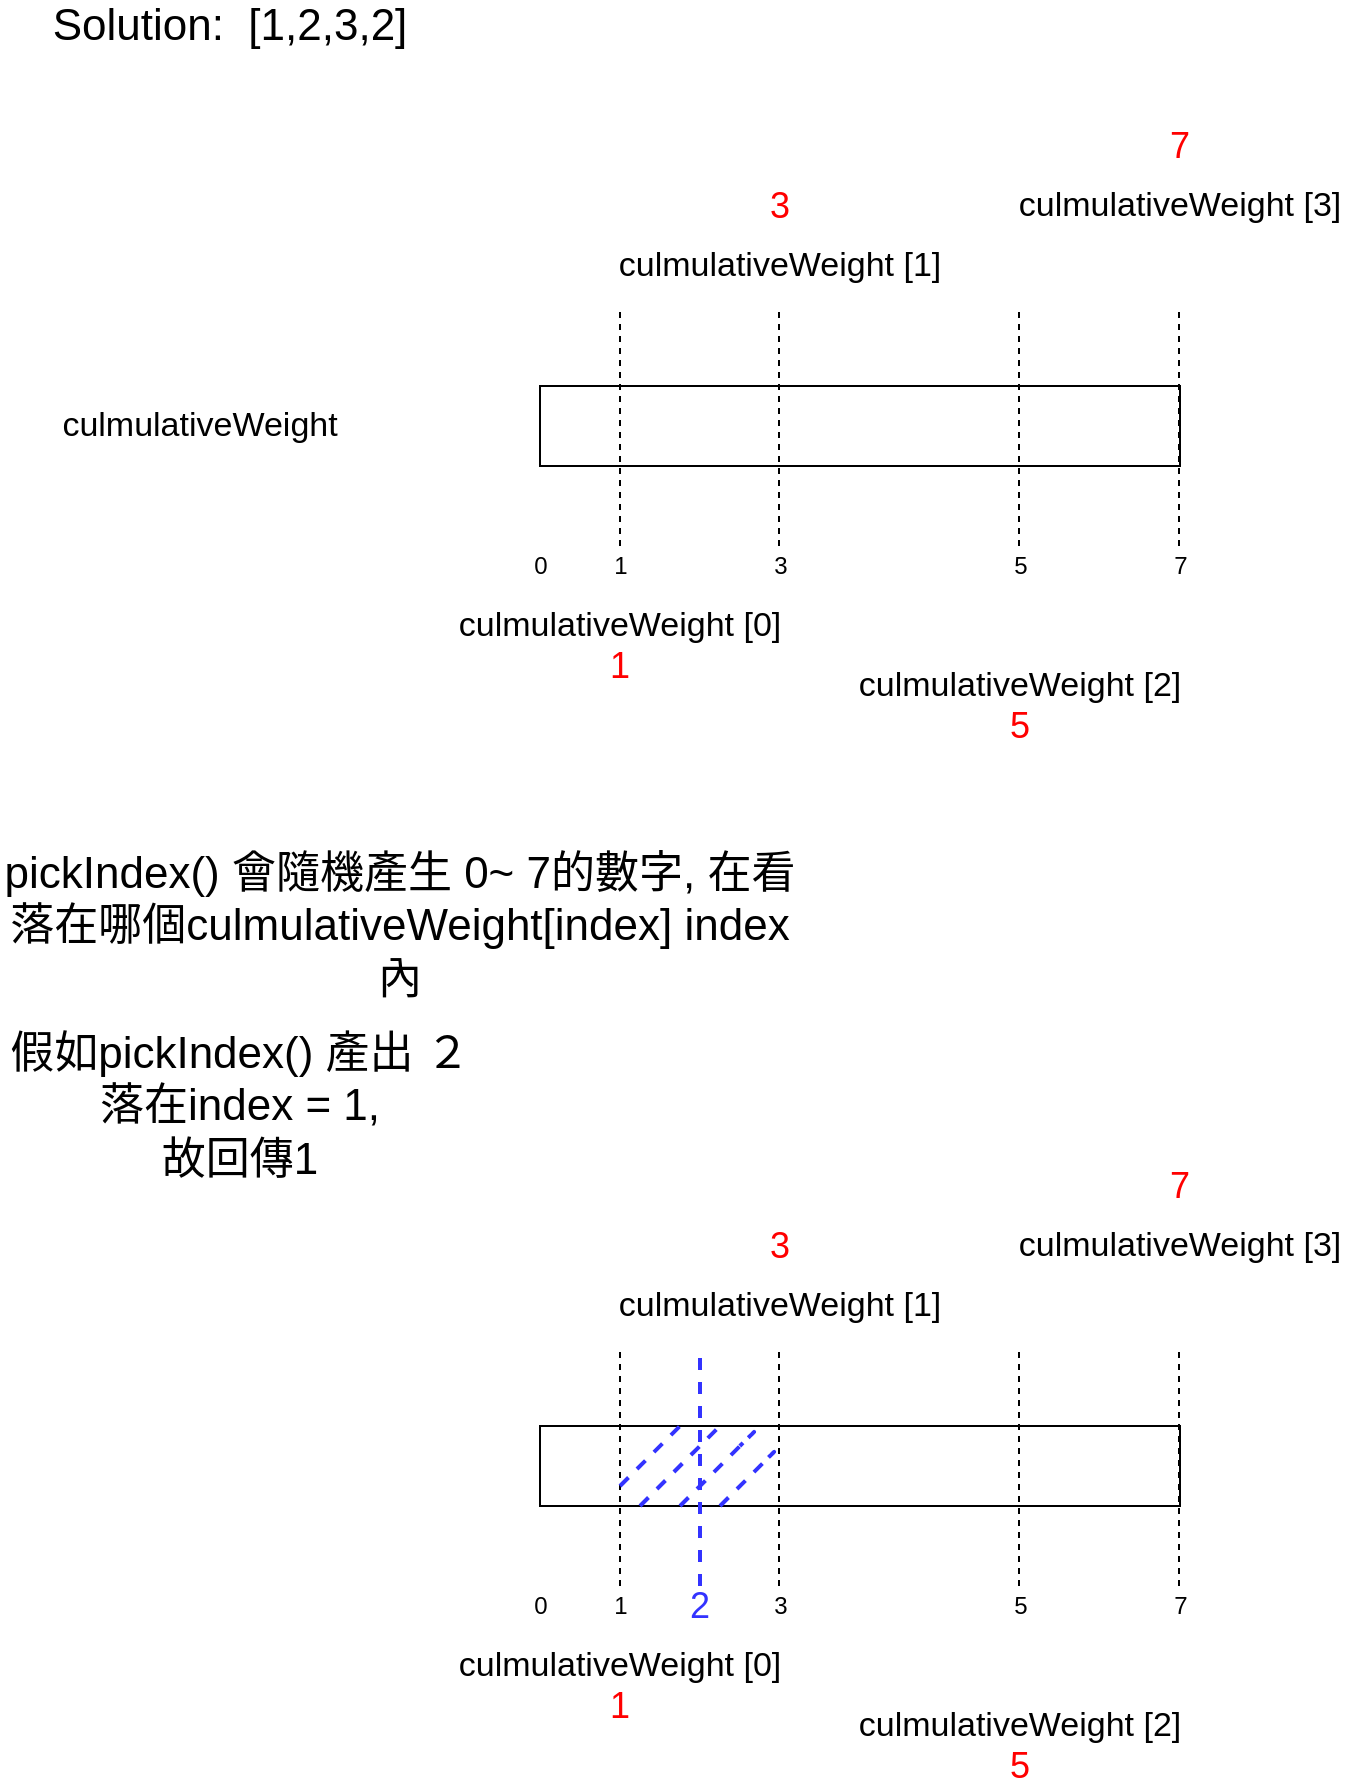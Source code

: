 <mxfile version="13.1.12" type="device"><diagram id="4O5-xMpOsuUJQMmDd1Eh" name="Page-1"><mxGraphModel dx="946" dy="565" grid="1" gridSize="10" guides="1" tooltips="1" connect="1" arrows="1" fold="1" page="1" pageScale="1" pageWidth="2339" pageHeight="3300" math="0" shadow="0"><root><mxCell id="0"/><mxCell id="1" parent="0"/><mxCell id="xN66eMWZt02ojWUu48ta-1" value="" style="rounded=0;whiteSpace=wrap;html=1;" vertex="1" parent="1"><mxGeometry x="360" y="290" width="320" height="40" as="geometry"/></mxCell><mxCell id="xN66eMWZt02ojWUu48ta-3" value="&lt;font style=&quot;font-size: 17px&quot;&gt;culmulativeWeight&lt;/font&gt;" style="text;html=1;strokeColor=none;fillColor=none;align=center;verticalAlign=middle;whiteSpace=wrap;rounded=0;" vertex="1" parent="1"><mxGeometry x="170" y="300" width="40" height="20" as="geometry"/></mxCell><mxCell id="xN66eMWZt02ojWUu48ta-4" value="&lt;font style=&quot;font-size: 22px&quot;&gt;Solution:&amp;nbsp;&amp;nbsp;[1,2,3,2]&lt;/font&gt;" style="text;html=1;strokeColor=none;fillColor=none;align=center;verticalAlign=middle;whiteSpace=wrap;rounded=0;" vertex="1" parent="1"><mxGeometry x="180" y="100" width="50" height="20" as="geometry"/></mxCell><mxCell id="xN66eMWZt02ojWUu48ta-7" value="" style="endArrow=none;dashed=1;html=1;" edge="1" parent="1"><mxGeometry width="50" height="50" relative="1" as="geometry"><mxPoint x="400" y="370" as="sourcePoint"/><mxPoint x="400" y="250" as="targetPoint"/></mxGeometry></mxCell><mxCell id="xN66eMWZt02ojWUu48ta-8" value="0" style="text;html=1;align=center;verticalAlign=middle;resizable=0;points=[];autosize=1;" vertex="1" parent="1"><mxGeometry x="350" y="370" width="20" height="20" as="geometry"/></mxCell><mxCell id="xN66eMWZt02ojWUu48ta-9" value="1" style="text;html=1;align=center;verticalAlign=middle;resizable=0;points=[];autosize=1;" vertex="1" parent="1"><mxGeometry x="390" y="370" width="20" height="20" as="geometry"/></mxCell><mxCell id="xN66eMWZt02ojWUu48ta-11" value="3" style="text;html=1;align=center;verticalAlign=middle;resizable=0;points=[];autosize=1;" vertex="1" parent="1"><mxGeometry x="470" y="370" width="20" height="20" as="geometry"/></mxCell><mxCell id="xN66eMWZt02ojWUu48ta-12" value="" style="endArrow=none;dashed=1;html=1;" edge="1" parent="1"><mxGeometry width="50" height="50" relative="1" as="geometry"><mxPoint x="479.5" y="370" as="sourcePoint"/><mxPoint x="479.5" y="250" as="targetPoint"/></mxGeometry></mxCell><mxCell id="xN66eMWZt02ojWUu48ta-13" value="5" style="text;html=1;align=center;verticalAlign=middle;resizable=0;points=[];autosize=1;" vertex="1" parent="1"><mxGeometry x="590" y="370" width="20" height="20" as="geometry"/></mxCell><mxCell id="xN66eMWZt02ojWUu48ta-14" value="" style="endArrow=none;dashed=1;html=1;" edge="1" parent="1"><mxGeometry width="50" height="50" relative="1" as="geometry"><mxPoint x="599.5" y="370" as="sourcePoint"/><mxPoint x="599.5" y="250" as="targetPoint"/></mxGeometry></mxCell><mxCell id="xN66eMWZt02ojWUu48ta-15" value="7" style="text;html=1;align=center;verticalAlign=middle;resizable=0;points=[];autosize=1;" vertex="1" parent="1"><mxGeometry x="670" y="370" width="20" height="20" as="geometry"/></mxCell><mxCell id="xN66eMWZt02ojWUu48ta-16" value="" style="endArrow=none;dashed=1;html=1;" edge="1" parent="1"><mxGeometry width="50" height="50" relative="1" as="geometry"><mxPoint x="679.5" y="370" as="sourcePoint"/><mxPoint x="679.5" y="250" as="targetPoint"/></mxGeometry></mxCell><mxCell id="xN66eMWZt02ojWUu48ta-18" value="&lt;font style=&quot;font-size: 17px&quot;&gt;culmulativeWeight [0]&lt;/font&gt;" style="text;html=1;strokeColor=none;fillColor=none;align=center;verticalAlign=middle;whiteSpace=wrap;rounded=0;" vertex="1" parent="1"><mxGeometry x="310" y="400" width="180" height="20" as="geometry"/></mxCell><mxCell id="xN66eMWZt02ojWUu48ta-19" value="&lt;font style=&quot;font-size: 17px&quot;&gt;culmulativeWeight [1]&lt;/font&gt;" style="text;html=1;strokeColor=none;fillColor=none;align=center;verticalAlign=middle;whiteSpace=wrap;rounded=0;" vertex="1" parent="1"><mxGeometry x="390" y="220" width="180" height="20" as="geometry"/></mxCell><mxCell id="xN66eMWZt02ojWUu48ta-20" value="&lt;font style=&quot;font-size: 17px&quot;&gt;culmulativeWeight [2]&lt;/font&gt;" style="text;html=1;strokeColor=none;fillColor=none;align=center;verticalAlign=middle;whiteSpace=wrap;rounded=0;" vertex="1" parent="1"><mxGeometry x="510" y="430" width="180" height="20" as="geometry"/></mxCell><mxCell id="xN66eMWZt02ojWUu48ta-21" value="&lt;font style=&quot;font-size: 17px&quot;&gt;culmulativeWeight [3]&lt;/font&gt;" style="text;html=1;strokeColor=none;fillColor=none;align=center;verticalAlign=middle;whiteSpace=wrap;rounded=0;" vertex="1" parent="1"><mxGeometry x="590" y="190" width="180" height="20" as="geometry"/></mxCell><mxCell id="xN66eMWZt02ojWUu48ta-23" value="&lt;span style=&quot;font-size: 22px&quot;&gt;假如pickIndex() 產出 ２&lt;br&gt;落在index = 1,&lt;br&gt;故回傳1&lt;br&gt;&lt;/span&gt;" style="text;html=1;strokeColor=none;fillColor=none;align=center;verticalAlign=middle;whiteSpace=wrap;rounded=0;" vertex="1" parent="1"><mxGeometry x="90" y="640" width="240" height="20" as="geometry"/></mxCell><mxCell id="xN66eMWZt02ojWUu48ta-24" value="&lt;font style=&quot;font-size: 18px&quot; color=&quot;#ff0000&quot;&gt;1&lt;/font&gt;" style="text;html=1;strokeColor=none;fillColor=none;align=center;verticalAlign=middle;whiteSpace=wrap;rounded=0;" vertex="1" parent="1"><mxGeometry x="380" y="420" width="40" height="20" as="geometry"/></mxCell><mxCell id="xN66eMWZt02ojWUu48ta-25" value="&lt;font style=&quot;font-size: 18px&quot; color=&quot;#ff0000&quot;&gt;3&lt;/font&gt;" style="text;html=1;strokeColor=none;fillColor=none;align=center;verticalAlign=middle;whiteSpace=wrap;rounded=0;" vertex="1" parent="1"><mxGeometry x="460" y="190" width="40" height="20" as="geometry"/></mxCell><mxCell id="xN66eMWZt02ojWUu48ta-26" value="&lt;font style=&quot;font-size: 18px&quot; color=&quot;#ff0000&quot;&gt;5&lt;/font&gt;" style="text;html=1;strokeColor=none;fillColor=none;align=center;verticalAlign=middle;whiteSpace=wrap;rounded=0;" vertex="1" parent="1"><mxGeometry x="580" y="450" width="40" height="20" as="geometry"/></mxCell><mxCell id="xN66eMWZt02ojWUu48ta-27" value="&lt;font style=&quot;font-size: 18px&quot; color=&quot;#ff0000&quot;&gt;7&lt;/font&gt;" style="text;html=1;strokeColor=none;fillColor=none;align=center;verticalAlign=middle;whiteSpace=wrap;rounded=0;" vertex="1" parent="1"><mxGeometry x="660" y="160" width="40" height="20" as="geometry"/></mxCell><mxCell id="xN66eMWZt02ojWUu48ta-28" value="" style="rounded=0;whiteSpace=wrap;html=1;" vertex="1" parent="1"><mxGeometry x="360" y="810" width="320" height="40" as="geometry"/></mxCell><mxCell id="xN66eMWZt02ojWUu48ta-29" value="" style="endArrow=none;dashed=1;html=1;" edge="1" parent="1"><mxGeometry width="50" height="50" relative="1" as="geometry"><mxPoint x="400" y="890" as="sourcePoint"/><mxPoint x="400" y="770" as="targetPoint"/></mxGeometry></mxCell><mxCell id="xN66eMWZt02ojWUu48ta-30" value="0" style="text;html=1;align=center;verticalAlign=middle;resizable=0;points=[];autosize=1;" vertex="1" parent="1"><mxGeometry x="350" y="890" width="20" height="20" as="geometry"/></mxCell><mxCell id="xN66eMWZt02ojWUu48ta-31" value="1" style="text;html=1;align=center;verticalAlign=middle;resizable=0;points=[];autosize=1;" vertex="1" parent="1"><mxGeometry x="390" y="890" width="20" height="20" as="geometry"/></mxCell><mxCell id="xN66eMWZt02ojWUu48ta-32" value="3" style="text;html=1;align=center;verticalAlign=middle;resizable=0;points=[];autosize=1;" vertex="1" parent="1"><mxGeometry x="470" y="890" width="20" height="20" as="geometry"/></mxCell><mxCell id="xN66eMWZt02ojWUu48ta-33" value="" style="endArrow=none;dashed=1;html=1;" edge="1" parent="1"><mxGeometry width="50" height="50" relative="1" as="geometry"><mxPoint x="479.5" y="890" as="sourcePoint"/><mxPoint x="479.5" y="770" as="targetPoint"/></mxGeometry></mxCell><mxCell id="xN66eMWZt02ojWUu48ta-34" value="5" style="text;html=1;align=center;verticalAlign=middle;resizable=0;points=[];autosize=1;" vertex="1" parent="1"><mxGeometry x="590" y="890" width="20" height="20" as="geometry"/></mxCell><mxCell id="xN66eMWZt02ojWUu48ta-35" value="" style="endArrow=none;dashed=1;html=1;" edge="1" parent="1"><mxGeometry width="50" height="50" relative="1" as="geometry"><mxPoint x="599.5" y="890" as="sourcePoint"/><mxPoint x="599.5" y="770" as="targetPoint"/></mxGeometry></mxCell><mxCell id="xN66eMWZt02ojWUu48ta-36" value="7" style="text;html=1;align=center;verticalAlign=middle;resizable=0;points=[];autosize=1;" vertex="1" parent="1"><mxGeometry x="670" y="890" width="20" height="20" as="geometry"/></mxCell><mxCell id="xN66eMWZt02ojWUu48ta-37" value="" style="endArrow=none;dashed=1;html=1;" edge="1" parent="1"><mxGeometry width="50" height="50" relative="1" as="geometry"><mxPoint x="679.5" y="890" as="sourcePoint"/><mxPoint x="679.5" y="770" as="targetPoint"/></mxGeometry></mxCell><mxCell id="xN66eMWZt02ojWUu48ta-38" value="&lt;font style=&quot;font-size: 17px&quot;&gt;culmulativeWeight [0]&lt;/font&gt;" style="text;html=1;strokeColor=none;fillColor=none;align=center;verticalAlign=middle;whiteSpace=wrap;rounded=0;" vertex="1" parent="1"><mxGeometry x="310" y="920" width="180" height="20" as="geometry"/></mxCell><mxCell id="xN66eMWZt02ojWUu48ta-39" value="&lt;font style=&quot;font-size: 17px&quot;&gt;culmulativeWeight [1]&lt;/font&gt;" style="text;html=1;strokeColor=none;fillColor=none;align=center;verticalAlign=middle;whiteSpace=wrap;rounded=0;" vertex="1" parent="1"><mxGeometry x="390" y="740" width="180" height="20" as="geometry"/></mxCell><mxCell id="xN66eMWZt02ojWUu48ta-40" value="&lt;font style=&quot;font-size: 17px&quot;&gt;culmulativeWeight [2]&lt;/font&gt;" style="text;html=1;strokeColor=none;fillColor=none;align=center;verticalAlign=middle;whiteSpace=wrap;rounded=0;" vertex="1" parent="1"><mxGeometry x="510" y="950" width="180" height="20" as="geometry"/></mxCell><mxCell id="xN66eMWZt02ojWUu48ta-41" value="&lt;font style=&quot;font-size: 17px&quot;&gt;culmulativeWeight [3]&lt;/font&gt;" style="text;html=1;strokeColor=none;fillColor=none;align=center;verticalAlign=middle;whiteSpace=wrap;rounded=0;" vertex="1" parent="1"><mxGeometry x="590" y="710" width="180" height="20" as="geometry"/></mxCell><mxCell id="xN66eMWZt02ojWUu48ta-42" value="&lt;font style=&quot;font-size: 18px&quot; color=&quot;#ff0000&quot;&gt;1&lt;/font&gt;" style="text;html=1;strokeColor=none;fillColor=none;align=center;verticalAlign=middle;whiteSpace=wrap;rounded=0;" vertex="1" parent="1"><mxGeometry x="380" y="940" width="40" height="20" as="geometry"/></mxCell><mxCell id="xN66eMWZt02ojWUu48ta-43" value="&lt;font style=&quot;font-size: 18px&quot; color=&quot;#ff0000&quot;&gt;3&lt;/font&gt;" style="text;html=1;strokeColor=none;fillColor=none;align=center;verticalAlign=middle;whiteSpace=wrap;rounded=0;" vertex="1" parent="1"><mxGeometry x="460" y="710" width="40" height="20" as="geometry"/></mxCell><mxCell id="xN66eMWZt02ojWUu48ta-44" value="&lt;font style=&quot;font-size: 18px&quot; color=&quot;#ff0000&quot;&gt;5&lt;/font&gt;" style="text;html=1;strokeColor=none;fillColor=none;align=center;verticalAlign=middle;whiteSpace=wrap;rounded=0;" vertex="1" parent="1"><mxGeometry x="580" y="970" width="40" height="20" as="geometry"/></mxCell><mxCell id="xN66eMWZt02ojWUu48ta-45" value="&lt;font style=&quot;font-size: 18px&quot; color=&quot;#ff0000&quot;&gt;7&lt;/font&gt;" style="text;html=1;strokeColor=none;fillColor=none;align=center;verticalAlign=middle;whiteSpace=wrap;rounded=0;" vertex="1" parent="1"><mxGeometry x="660" y="680" width="40" height="20" as="geometry"/></mxCell><mxCell id="xN66eMWZt02ojWUu48ta-46" value="&lt;span style=&quot;font-size: 22px&quot;&gt;pickIndex() 會隨機產生 0~ 7的數字, 在看落在哪個culmulativeWeight[index] index內&lt;/span&gt;" style="text;html=1;strokeColor=none;fillColor=none;align=center;verticalAlign=middle;whiteSpace=wrap;rounded=0;" vertex="1" parent="1"><mxGeometry x="90" y="550" width="400" height="20" as="geometry"/></mxCell><mxCell id="xN66eMWZt02ojWUu48ta-47" value="" style="endArrow=none;dashed=1;html=1;strokeWidth=2;strokeColor=#3333FF;" edge="1" parent="1"><mxGeometry width="50" height="50" relative="1" as="geometry"><mxPoint x="440" y="890" as="sourcePoint"/><mxPoint x="440" y="770" as="targetPoint"/></mxGeometry></mxCell><mxCell id="xN66eMWZt02ojWUu48ta-48" value="&lt;font style=&quot;font-size: 18px&quot; color=&quot;#3333ff&quot;&gt;2&lt;/font&gt;" style="text;html=1;strokeColor=none;fillColor=none;align=center;verticalAlign=middle;whiteSpace=wrap;rounded=0;" vertex="1" parent="1"><mxGeometry x="420" y="890" width="40" height="20" as="geometry"/></mxCell><mxCell id="xN66eMWZt02ojWUu48ta-50" value="" style="endArrow=none;dashed=1;html=1;strokeColor=#3333FF;strokeWidth=2;" edge="1" parent="1"><mxGeometry width="50" height="50" relative="1" as="geometry"><mxPoint x="400" y="840" as="sourcePoint"/><mxPoint x="430" y="810" as="targetPoint"/></mxGeometry></mxCell><mxCell id="xN66eMWZt02ojWUu48ta-51" value="" style="endArrow=none;dashed=1;html=1;strokeColor=#3333FF;strokeWidth=2;entryX=0.281;entryY=0;entryDx=0;entryDy=0;entryPerimeter=0;" edge="1" parent="1" target="xN66eMWZt02ojWUu48ta-28"><mxGeometry width="50" height="50" relative="1" as="geometry"><mxPoint x="410" y="850" as="sourcePoint"/><mxPoint x="440" y="820" as="targetPoint"/></mxGeometry></mxCell><mxCell id="xN66eMWZt02ojWUu48ta-52" value="" style="endArrow=none;dashed=1;html=1;strokeColor=#3333FF;strokeWidth=2;entryX=0.281;entryY=0;entryDx=0;entryDy=0;entryPerimeter=0;" edge="1" parent="1"><mxGeometry width="50" height="50" relative="1" as="geometry"><mxPoint x="430" y="850" as="sourcePoint"/><mxPoint x="459.92" y="820" as="targetPoint"/><Array as="points"><mxPoint x="470" y="810"/></Array></mxGeometry></mxCell><mxCell id="xN66eMWZt02ojWUu48ta-53" value="" style="endArrow=none;dashed=1;html=1;strokeColor=#3333FF;strokeWidth=2;entryX=0.281;entryY=0;entryDx=0;entryDy=0;entryPerimeter=0;" edge="1" parent="1"><mxGeometry width="50" height="50" relative="1" as="geometry"><mxPoint x="450" y="850" as="sourcePoint"/><mxPoint x="469.92" y="830" as="targetPoint"/><Array as="points"><mxPoint x="480" y="820"/></Array></mxGeometry></mxCell></root></mxGraphModel></diagram></mxfile>